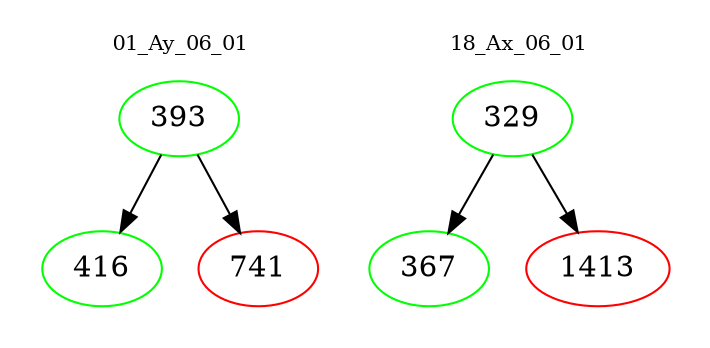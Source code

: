 digraph{
subgraph cluster_0 {
color = white
label = "01_Ay_06_01";
fontsize=10;
T0_393 [label="393", color="green"]
T0_393 -> T0_416 [color="black"]
T0_416 [label="416", color="green"]
T0_393 -> T0_741 [color="black"]
T0_741 [label="741", color="red"]
}
subgraph cluster_1 {
color = white
label = "18_Ax_06_01";
fontsize=10;
T1_329 [label="329", color="green"]
T1_329 -> T1_367 [color="black"]
T1_367 [label="367", color="green"]
T1_329 -> T1_1413 [color="black"]
T1_1413 [label="1413", color="red"]
}
}

